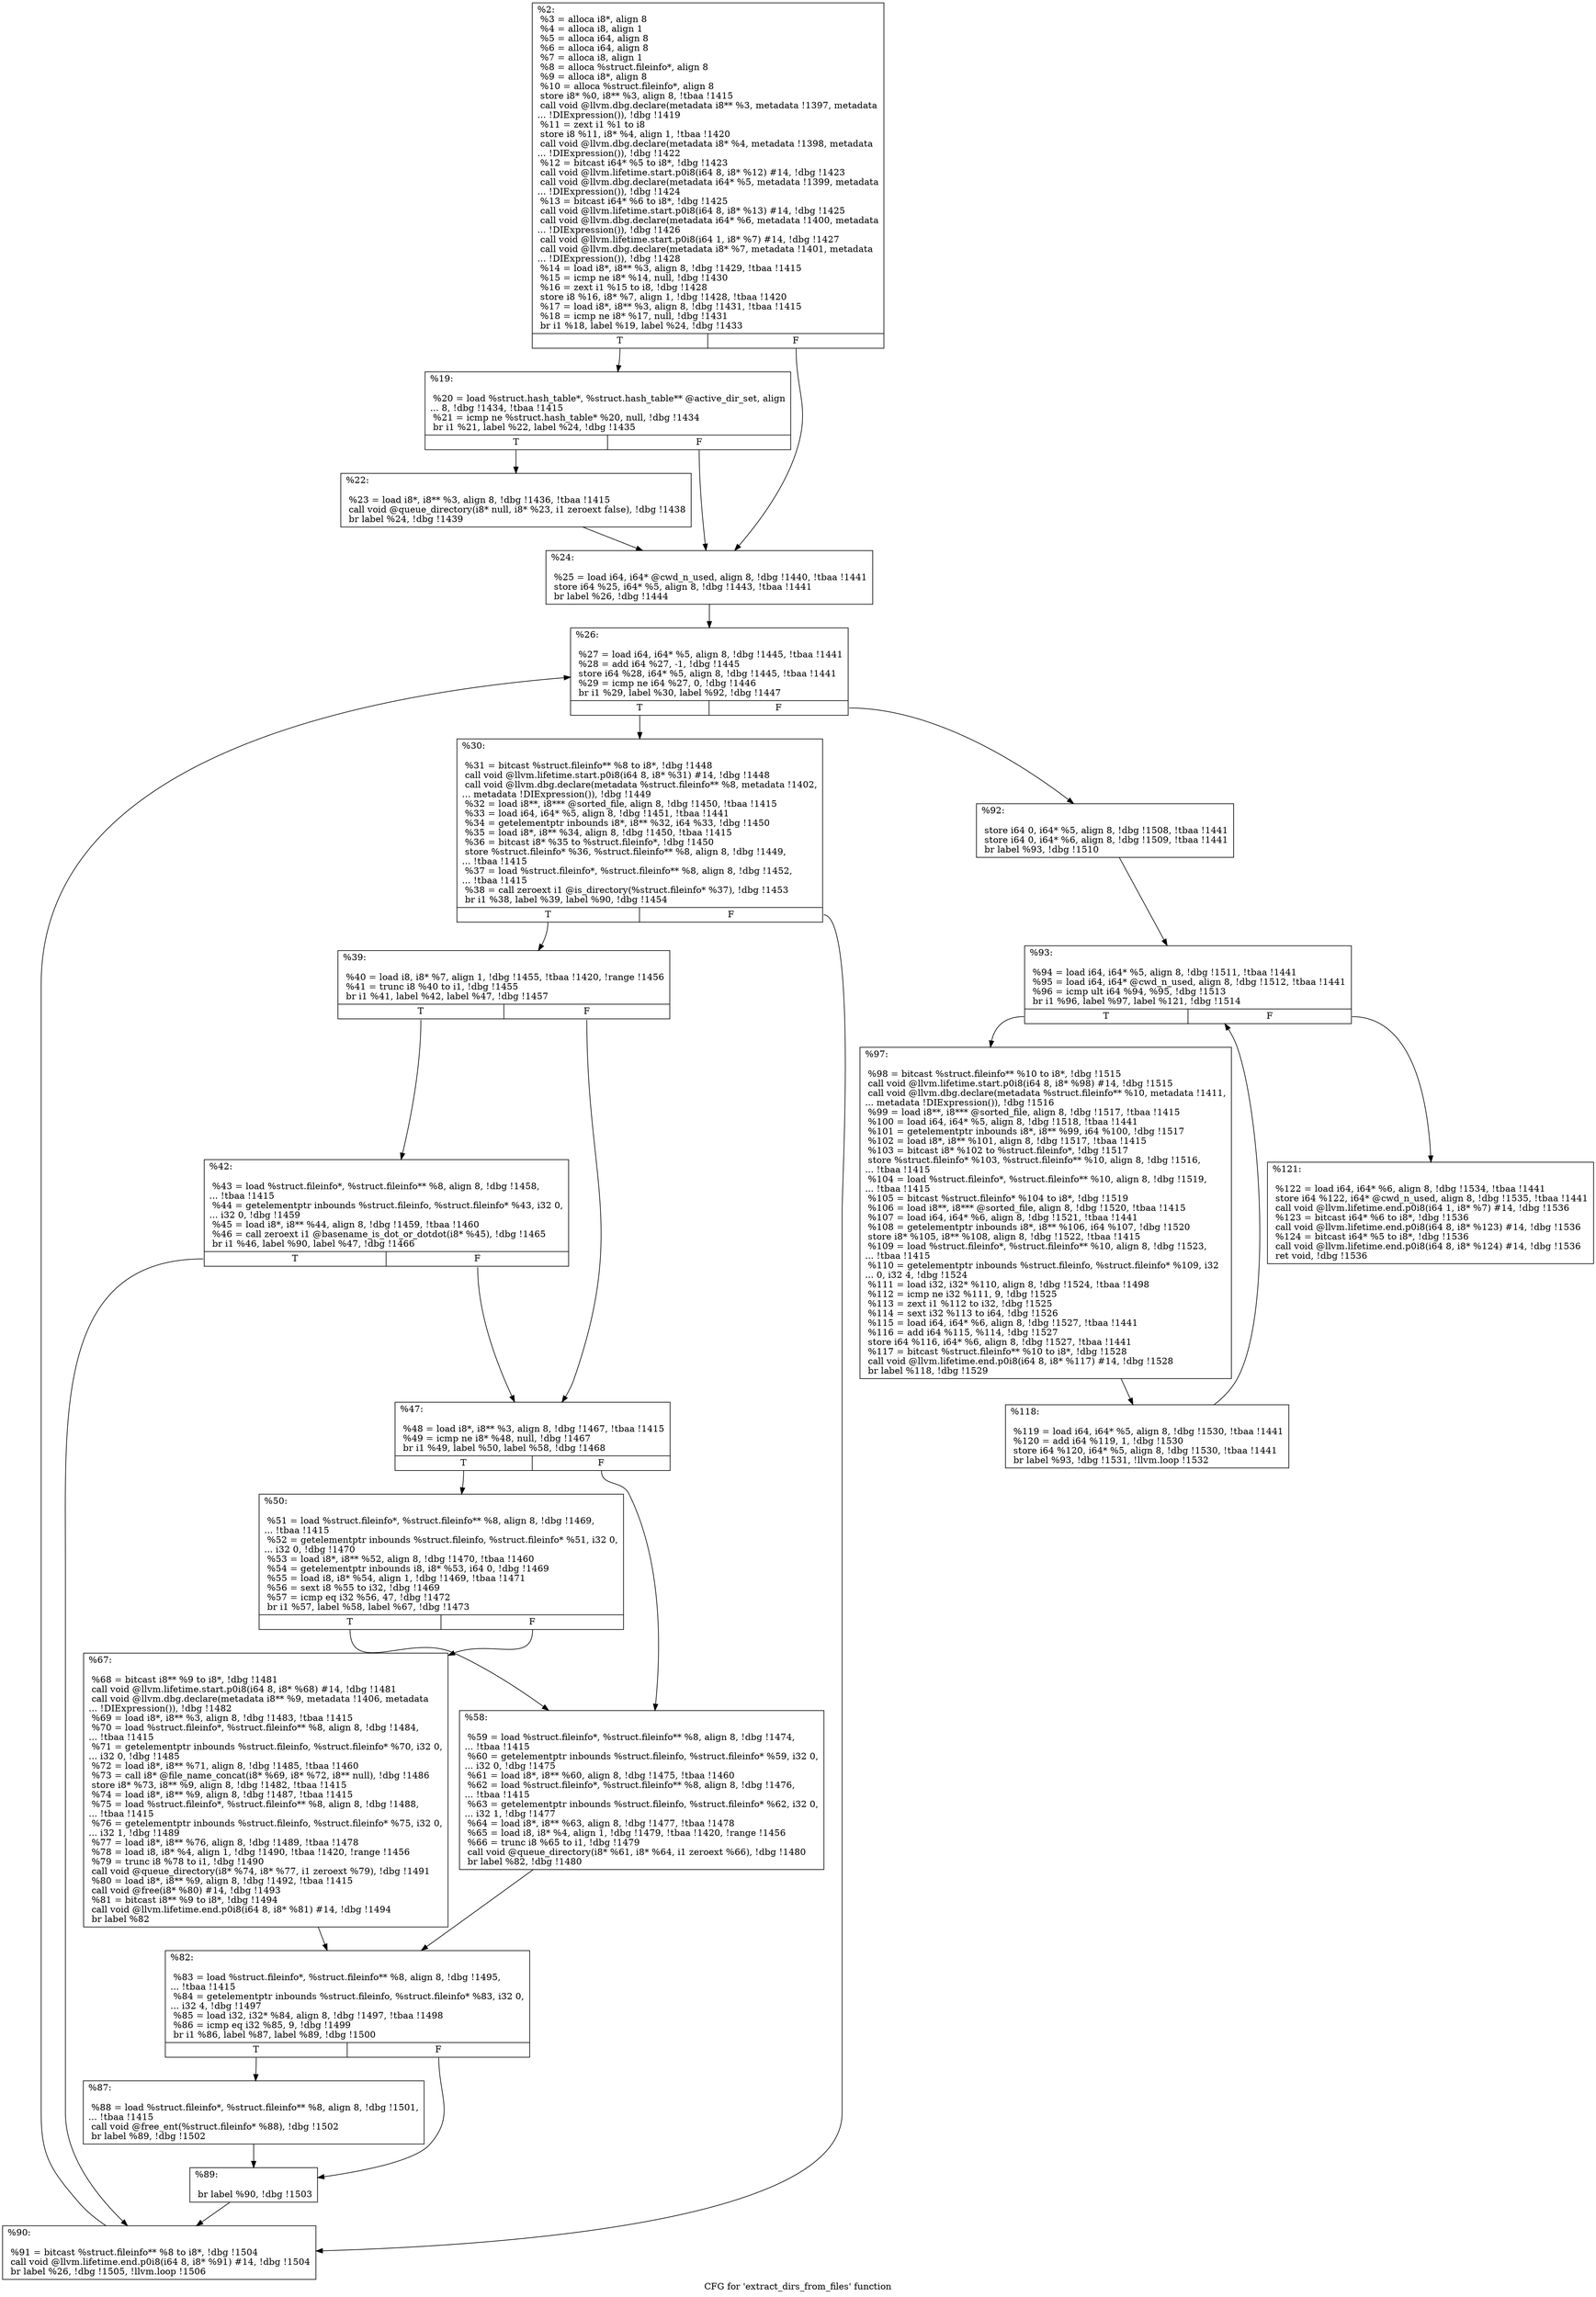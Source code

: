 digraph "CFG for 'extract_dirs_from_files' function" {
	label="CFG for 'extract_dirs_from_files' function";

	Node0x21e7840 [shape=record,label="{%2:\l  %3 = alloca i8*, align 8\l  %4 = alloca i8, align 1\l  %5 = alloca i64, align 8\l  %6 = alloca i64, align 8\l  %7 = alloca i8, align 1\l  %8 = alloca %struct.fileinfo*, align 8\l  %9 = alloca i8*, align 8\l  %10 = alloca %struct.fileinfo*, align 8\l  store i8* %0, i8** %3, align 8, !tbaa !1415\l  call void @llvm.dbg.declare(metadata i8** %3, metadata !1397, metadata\l... !DIExpression()), !dbg !1419\l  %11 = zext i1 %1 to i8\l  store i8 %11, i8* %4, align 1, !tbaa !1420\l  call void @llvm.dbg.declare(metadata i8* %4, metadata !1398, metadata\l... !DIExpression()), !dbg !1422\l  %12 = bitcast i64* %5 to i8*, !dbg !1423\l  call void @llvm.lifetime.start.p0i8(i64 8, i8* %12) #14, !dbg !1423\l  call void @llvm.dbg.declare(metadata i64* %5, metadata !1399, metadata\l... !DIExpression()), !dbg !1424\l  %13 = bitcast i64* %6 to i8*, !dbg !1425\l  call void @llvm.lifetime.start.p0i8(i64 8, i8* %13) #14, !dbg !1425\l  call void @llvm.dbg.declare(metadata i64* %6, metadata !1400, metadata\l... !DIExpression()), !dbg !1426\l  call void @llvm.lifetime.start.p0i8(i64 1, i8* %7) #14, !dbg !1427\l  call void @llvm.dbg.declare(metadata i8* %7, metadata !1401, metadata\l... !DIExpression()), !dbg !1428\l  %14 = load i8*, i8** %3, align 8, !dbg !1429, !tbaa !1415\l  %15 = icmp ne i8* %14, null, !dbg !1430\l  %16 = zext i1 %15 to i8, !dbg !1428\l  store i8 %16, i8* %7, align 1, !dbg !1428, !tbaa !1420\l  %17 = load i8*, i8** %3, align 8, !dbg !1431, !tbaa !1415\l  %18 = icmp ne i8* %17, null, !dbg !1431\l  br i1 %18, label %19, label %24, !dbg !1433\l|{<s0>T|<s1>F}}"];
	Node0x21e7840:s0 -> Node0x21e79a0;
	Node0x21e7840:s1 -> Node0x21e7a40;
	Node0x21e79a0 [shape=record,label="{%19:\l\l  %20 = load %struct.hash_table*, %struct.hash_table** @active_dir_set, align\l... 8, !dbg !1434, !tbaa !1415\l  %21 = icmp ne %struct.hash_table* %20, null, !dbg !1434\l  br i1 %21, label %22, label %24, !dbg !1435\l|{<s0>T|<s1>F}}"];
	Node0x21e79a0:s0 -> Node0x21e79f0;
	Node0x21e79a0:s1 -> Node0x21e7a40;
	Node0x21e79f0 [shape=record,label="{%22:\l\l  %23 = load i8*, i8** %3, align 8, !dbg !1436, !tbaa !1415\l  call void @queue_directory(i8* null, i8* %23, i1 zeroext false), !dbg !1438\l  br label %24, !dbg !1439\l}"];
	Node0x21e79f0 -> Node0x21e7a40;
	Node0x21e7a40 [shape=record,label="{%24:\l\l  %25 = load i64, i64* @cwd_n_used, align 8, !dbg !1440, !tbaa !1441\l  store i64 %25, i64* %5, align 8, !dbg !1443, !tbaa !1441\l  br label %26, !dbg !1444\l}"];
	Node0x21e7a40 -> Node0x21e7a90;
	Node0x21e7a90 [shape=record,label="{%26:\l\l  %27 = load i64, i64* %5, align 8, !dbg !1445, !tbaa !1441\l  %28 = add i64 %27, -1, !dbg !1445\l  store i64 %28, i64* %5, align 8, !dbg !1445, !tbaa !1441\l  %29 = icmp ne i64 %27, 0, !dbg !1446\l  br i1 %29, label %30, label %92, !dbg !1447\l|{<s0>T|<s1>F}}"];
	Node0x21e7a90:s0 -> Node0x21e7ae0;
	Node0x21e7a90:s1 -> Node0x21e7e50;
	Node0x21e7ae0 [shape=record,label="{%30:\l\l  %31 = bitcast %struct.fileinfo** %8 to i8*, !dbg !1448\l  call void @llvm.lifetime.start.p0i8(i64 8, i8* %31) #14, !dbg !1448\l  call void @llvm.dbg.declare(metadata %struct.fileinfo** %8, metadata !1402,\l... metadata !DIExpression()), !dbg !1449\l  %32 = load i8**, i8*** @sorted_file, align 8, !dbg !1450, !tbaa !1415\l  %33 = load i64, i64* %5, align 8, !dbg !1451, !tbaa !1441\l  %34 = getelementptr inbounds i8*, i8** %32, i64 %33, !dbg !1450\l  %35 = load i8*, i8** %34, align 8, !dbg !1450, !tbaa !1415\l  %36 = bitcast i8* %35 to %struct.fileinfo*, !dbg !1450\l  store %struct.fileinfo* %36, %struct.fileinfo** %8, align 8, !dbg !1449,\l... !tbaa !1415\l  %37 = load %struct.fileinfo*, %struct.fileinfo** %8, align 8, !dbg !1452,\l... !tbaa !1415\l  %38 = call zeroext i1 @is_directory(%struct.fileinfo* %37), !dbg !1453\l  br i1 %38, label %39, label %90, !dbg !1454\l|{<s0>T|<s1>F}}"];
	Node0x21e7ae0:s0 -> Node0x21e7b30;
	Node0x21e7ae0:s1 -> Node0x21e7e00;
	Node0x21e7b30 [shape=record,label="{%39:\l\l  %40 = load i8, i8* %7, align 1, !dbg !1455, !tbaa !1420, !range !1456\l  %41 = trunc i8 %40 to i1, !dbg !1455\l  br i1 %41, label %42, label %47, !dbg !1457\l|{<s0>T|<s1>F}}"];
	Node0x21e7b30:s0 -> Node0x21e7b80;
	Node0x21e7b30:s1 -> Node0x21e7bd0;
	Node0x21e7b80 [shape=record,label="{%42:\l\l  %43 = load %struct.fileinfo*, %struct.fileinfo** %8, align 8, !dbg !1458,\l... !tbaa !1415\l  %44 = getelementptr inbounds %struct.fileinfo, %struct.fileinfo* %43, i32 0,\l... i32 0, !dbg !1459\l  %45 = load i8*, i8** %44, align 8, !dbg !1459, !tbaa !1460\l  %46 = call zeroext i1 @basename_is_dot_or_dotdot(i8* %45), !dbg !1465\l  br i1 %46, label %90, label %47, !dbg !1466\l|{<s0>T|<s1>F}}"];
	Node0x21e7b80:s0 -> Node0x21e7e00;
	Node0x21e7b80:s1 -> Node0x21e7bd0;
	Node0x21e7bd0 [shape=record,label="{%47:\l\l  %48 = load i8*, i8** %3, align 8, !dbg !1467, !tbaa !1415\l  %49 = icmp ne i8* %48, null, !dbg !1467\l  br i1 %49, label %50, label %58, !dbg !1468\l|{<s0>T|<s1>F}}"];
	Node0x21e7bd0:s0 -> Node0x21e7c20;
	Node0x21e7bd0:s1 -> Node0x21e7c70;
	Node0x21e7c20 [shape=record,label="{%50:\l\l  %51 = load %struct.fileinfo*, %struct.fileinfo** %8, align 8, !dbg !1469,\l... !tbaa !1415\l  %52 = getelementptr inbounds %struct.fileinfo, %struct.fileinfo* %51, i32 0,\l... i32 0, !dbg !1470\l  %53 = load i8*, i8** %52, align 8, !dbg !1470, !tbaa !1460\l  %54 = getelementptr inbounds i8, i8* %53, i64 0, !dbg !1469\l  %55 = load i8, i8* %54, align 1, !dbg !1469, !tbaa !1471\l  %56 = sext i8 %55 to i32, !dbg !1469\l  %57 = icmp eq i32 %56, 47, !dbg !1472\l  br i1 %57, label %58, label %67, !dbg !1473\l|{<s0>T|<s1>F}}"];
	Node0x21e7c20:s0 -> Node0x21e7c70;
	Node0x21e7c20:s1 -> Node0x21e7cc0;
	Node0x21e7c70 [shape=record,label="{%58:\l\l  %59 = load %struct.fileinfo*, %struct.fileinfo** %8, align 8, !dbg !1474,\l... !tbaa !1415\l  %60 = getelementptr inbounds %struct.fileinfo, %struct.fileinfo* %59, i32 0,\l... i32 0, !dbg !1475\l  %61 = load i8*, i8** %60, align 8, !dbg !1475, !tbaa !1460\l  %62 = load %struct.fileinfo*, %struct.fileinfo** %8, align 8, !dbg !1476,\l... !tbaa !1415\l  %63 = getelementptr inbounds %struct.fileinfo, %struct.fileinfo* %62, i32 0,\l... i32 1, !dbg !1477\l  %64 = load i8*, i8** %63, align 8, !dbg !1477, !tbaa !1478\l  %65 = load i8, i8* %4, align 1, !dbg !1479, !tbaa !1420, !range !1456\l  %66 = trunc i8 %65 to i1, !dbg !1479\l  call void @queue_directory(i8* %61, i8* %64, i1 zeroext %66), !dbg !1480\l  br label %82, !dbg !1480\l}"];
	Node0x21e7c70 -> Node0x21e7d10;
	Node0x21e7cc0 [shape=record,label="{%67:\l\l  %68 = bitcast i8** %9 to i8*, !dbg !1481\l  call void @llvm.lifetime.start.p0i8(i64 8, i8* %68) #14, !dbg !1481\l  call void @llvm.dbg.declare(metadata i8** %9, metadata !1406, metadata\l... !DIExpression()), !dbg !1482\l  %69 = load i8*, i8** %3, align 8, !dbg !1483, !tbaa !1415\l  %70 = load %struct.fileinfo*, %struct.fileinfo** %8, align 8, !dbg !1484,\l... !tbaa !1415\l  %71 = getelementptr inbounds %struct.fileinfo, %struct.fileinfo* %70, i32 0,\l... i32 0, !dbg !1485\l  %72 = load i8*, i8** %71, align 8, !dbg !1485, !tbaa !1460\l  %73 = call i8* @file_name_concat(i8* %69, i8* %72, i8** null), !dbg !1486\l  store i8* %73, i8** %9, align 8, !dbg !1482, !tbaa !1415\l  %74 = load i8*, i8** %9, align 8, !dbg !1487, !tbaa !1415\l  %75 = load %struct.fileinfo*, %struct.fileinfo** %8, align 8, !dbg !1488,\l... !tbaa !1415\l  %76 = getelementptr inbounds %struct.fileinfo, %struct.fileinfo* %75, i32 0,\l... i32 1, !dbg !1489\l  %77 = load i8*, i8** %76, align 8, !dbg !1489, !tbaa !1478\l  %78 = load i8, i8* %4, align 1, !dbg !1490, !tbaa !1420, !range !1456\l  %79 = trunc i8 %78 to i1, !dbg !1490\l  call void @queue_directory(i8* %74, i8* %77, i1 zeroext %79), !dbg !1491\l  %80 = load i8*, i8** %9, align 8, !dbg !1492, !tbaa !1415\l  call void @free(i8* %80) #14, !dbg !1493\l  %81 = bitcast i8** %9 to i8*, !dbg !1494\l  call void @llvm.lifetime.end.p0i8(i64 8, i8* %81) #14, !dbg !1494\l  br label %82\l}"];
	Node0x21e7cc0 -> Node0x21e7d10;
	Node0x21e7d10 [shape=record,label="{%82:\l\l  %83 = load %struct.fileinfo*, %struct.fileinfo** %8, align 8, !dbg !1495,\l... !tbaa !1415\l  %84 = getelementptr inbounds %struct.fileinfo, %struct.fileinfo* %83, i32 0,\l... i32 4, !dbg !1497\l  %85 = load i32, i32* %84, align 8, !dbg !1497, !tbaa !1498\l  %86 = icmp eq i32 %85, 9, !dbg !1499\l  br i1 %86, label %87, label %89, !dbg !1500\l|{<s0>T|<s1>F}}"];
	Node0x21e7d10:s0 -> Node0x21e7d60;
	Node0x21e7d10:s1 -> Node0x21e7db0;
	Node0x21e7d60 [shape=record,label="{%87:\l\l  %88 = load %struct.fileinfo*, %struct.fileinfo** %8, align 8, !dbg !1501,\l... !tbaa !1415\l  call void @free_ent(%struct.fileinfo* %88), !dbg !1502\l  br label %89, !dbg !1502\l}"];
	Node0x21e7d60 -> Node0x21e7db0;
	Node0x21e7db0 [shape=record,label="{%89:\l\l  br label %90, !dbg !1503\l}"];
	Node0x21e7db0 -> Node0x21e7e00;
	Node0x21e7e00 [shape=record,label="{%90:\l\l  %91 = bitcast %struct.fileinfo** %8 to i8*, !dbg !1504\l  call void @llvm.lifetime.end.p0i8(i64 8, i8* %91) #14, !dbg !1504\l  br label %26, !dbg !1505, !llvm.loop !1506\l}"];
	Node0x21e7e00 -> Node0x21e7a90;
	Node0x21e7e50 [shape=record,label="{%92:\l\l  store i64 0, i64* %5, align 8, !dbg !1508, !tbaa !1441\l  store i64 0, i64* %6, align 8, !dbg !1509, !tbaa !1441\l  br label %93, !dbg !1510\l}"];
	Node0x21e7e50 -> Node0x21e7ea0;
	Node0x21e7ea0 [shape=record,label="{%93:\l\l  %94 = load i64, i64* %5, align 8, !dbg !1511, !tbaa !1441\l  %95 = load i64, i64* @cwd_n_used, align 8, !dbg !1512, !tbaa !1441\l  %96 = icmp ult i64 %94, %95, !dbg !1513\l  br i1 %96, label %97, label %121, !dbg !1514\l|{<s0>T|<s1>F}}"];
	Node0x21e7ea0:s0 -> Node0x21e7ef0;
	Node0x21e7ea0:s1 -> Node0x21e7f90;
	Node0x21e7ef0 [shape=record,label="{%97:\l\l  %98 = bitcast %struct.fileinfo** %10 to i8*, !dbg !1515\l  call void @llvm.lifetime.start.p0i8(i64 8, i8* %98) #14, !dbg !1515\l  call void @llvm.dbg.declare(metadata %struct.fileinfo** %10, metadata !1411,\l... metadata !DIExpression()), !dbg !1516\l  %99 = load i8**, i8*** @sorted_file, align 8, !dbg !1517, !tbaa !1415\l  %100 = load i64, i64* %5, align 8, !dbg !1518, !tbaa !1441\l  %101 = getelementptr inbounds i8*, i8** %99, i64 %100, !dbg !1517\l  %102 = load i8*, i8** %101, align 8, !dbg !1517, !tbaa !1415\l  %103 = bitcast i8* %102 to %struct.fileinfo*, !dbg !1517\l  store %struct.fileinfo* %103, %struct.fileinfo** %10, align 8, !dbg !1516,\l... !tbaa !1415\l  %104 = load %struct.fileinfo*, %struct.fileinfo** %10, align 8, !dbg !1519,\l... !tbaa !1415\l  %105 = bitcast %struct.fileinfo* %104 to i8*, !dbg !1519\l  %106 = load i8**, i8*** @sorted_file, align 8, !dbg !1520, !tbaa !1415\l  %107 = load i64, i64* %6, align 8, !dbg !1521, !tbaa !1441\l  %108 = getelementptr inbounds i8*, i8** %106, i64 %107, !dbg !1520\l  store i8* %105, i8** %108, align 8, !dbg !1522, !tbaa !1415\l  %109 = load %struct.fileinfo*, %struct.fileinfo** %10, align 8, !dbg !1523,\l... !tbaa !1415\l  %110 = getelementptr inbounds %struct.fileinfo, %struct.fileinfo* %109, i32\l... 0, i32 4, !dbg !1524\l  %111 = load i32, i32* %110, align 8, !dbg !1524, !tbaa !1498\l  %112 = icmp ne i32 %111, 9, !dbg !1525\l  %113 = zext i1 %112 to i32, !dbg !1525\l  %114 = sext i32 %113 to i64, !dbg !1526\l  %115 = load i64, i64* %6, align 8, !dbg !1527, !tbaa !1441\l  %116 = add i64 %115, %114, !dbg !1527\l  store i64 %116, i64* %6, align 8, !dbg !1527, !tbaa !1441\l  %117 = bitcast %struct.fileinfo** %10 to i8*, !dbg !1528\l  call void @llvm.lifetime.end.p0i8(i64 8, i8* %117) #14, !dbg !1528\l  br label %118, !dbg !1529\l}"];
	Node0x21e7ef0 -> Node0x21e7f40;
	Node0x21e7f40 [shape=record,label="{%118:\l\l  %119 = load i64, i64* %5, align 8, !dbg !1530, !tbaa !1441\l  %120 = add i64 %119, 1, !dbg !1530\l  store i64 %120, i64* %5, align 8, !dbg !1530, !tbaa !1441\l  br label %93, !dbg !1531, !llvm.loop !1532\l}"];
	Node0x21e7f40 -> Node0x21e7ea0;
	Node0x21e7f90 [shape=record,label="{%121:\l\l  %122 = load i64, i64* %6, align 8, !dbg !1534, !tbaa !1441\l  store i64 %122, i64* @cwd_n_used, align 8, !dbg !1535, !tbaa !1441\l  call void @llvm.lifetime.end.p0i8(i64 1, i8* %7) #14, !dbg !1536\l  %123 = bitcast i64* %6 to i8*, !dbg !1536\l  call void @llvm.lifetime.end.p0i8(i64 8, i8* %123) #14, !dbg !1536\l  %124 = bitcast i64* %5 to i8*, !dbg !1536\l  call void @llvm.lifetime.end.p0i8(i64 8, i8* %124) #14, !dbg !1536\l  ret void, !dbg !1536\l}"];
}
